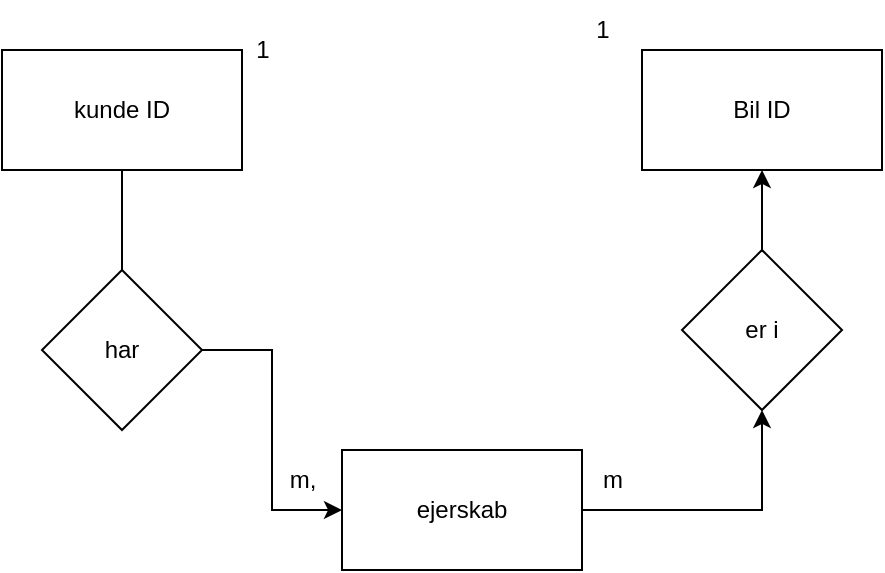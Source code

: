 <mxfile version="21.0.10" type="device"><diagram id="R2lEEEUBdFMjLlhIrx00" name="Page-1"><mxGraphModel dx="921" dy="499" grid="1" gridSize="10" guides="1" tooltips="1" connect="1" arrows="1" fold="1" page="1" pageScale="1" pageWidth="850" pageHeight="1100" math="0" shadow="0" extFonts="Permanent Marker^https://fonts.googleapis.com/css?family=Permanent+Marker"><root><mxCell id="0"/><mxCell id="1" parent="0"/><mxCell id="b88iV0YY-WYZdHsPM9fi-1" value="kunde ID" style="rounded=0;whiteSpace=wrap;html=1;" vertex="1" parent="1"><mxGeometry x="80" y="120" width="120" height="60" as="geometry"/></mxCell><mxCell id="b88iV0YY-WYZdHsPM9fi-2" value="Bil ID" style="rounded=0;whiteSpace=wrap;html=1;" vertex="1" parent="1"><mxGeometry x="400" y="120" width="120" height="60" as="geometry"/></mxCell><mxCell id="b88iV0YY-WYZdHsPM9fi-8" style="edgeStyle=orthogonalEdgeStyle;rounded=0;orthogonalLoop=1;jettySize=auto;html=1;exitX=1;exitY=0.5;exitDx=0;exitDy=0;entryX=0;entryY=0.5;entryDx=0;entryDy=0;" edge="1" parent="1" source="b88iV0YY-WYZdHsPM9fi-3" target="b88iV0YY-WYZdHsPM9fi-5"><mxGeometry relative="1" as="geometry"/></mxCell><mxCell id="b88iV0YY-WYZdHsPM9fi-3" value="har" style="rhombus;whiteSpace=wrap;html=1;" vertex="1" parent="1"><mxGeometry x="100" y="230" width="80" height="80" as="geometry"/></mxCell><mxCell id="b88iV0YY-WYZdHsPM9fi-10" style="edgeStyle=orthogonalEdgeStyle;rounded=0;orthogonalLoop=1;jettySize=auto;html=1;exitX=0.5;exitY=0;exitDx=0;exitDy=0;entryX=0.5;entryY=1;entryDx=0;entryDy=0;" edge="1" parent="1" source="b88iV0YY-WYZdHsPM9fi-4" target="b88iV0YY-WYZdHsPM9fi-2"><mxGeometry relative="1" as="geometry"/></mxCell><mxCell id="b88iV0YY-WYZdHsPM9fi-4" value="er i" style="rhombus;whiteSpace=wrap;html=1;" vertex="1" parent="1"><mxGeometry x="420" y="220" width="80" height="80" as="geometry"/></mxCell><mxCell id="b88iV0YY-WYZdHsPM9fi-9" style="edgeStyle=orthogonalEdgeStyle;rounded=0;orthogonalLoop=1;jettySize=auto;html=1;exitX=1;exitY=0.5;exitDx=0;exitDy=0;entryX=0.5;entryY=1;entryDx=0;entryDy=0;" edge="1" parent="1" source="b88iV0YY-WYZdHsPM9fi-5" target="b88iV0YY-WYZdHsPM9fi-4"><mxGeometry relative="1" as="geometry"/></mxCell><mxCell id="b88iV0YY-WYZdHsPM9fi-5" value="ejerskab" style="rounded=0;whiteSpace=wrap;html=1;" vertex="1" parent="1"><mxGeometry x="250" y="320" width="120" height="60" as="geometry"/></mxCell><mxCell id="b88iV0YY-WYZdHsPM9fi-7" value="" style="endArrow=none;html=1;rounded=0;entryX=0.5;entryY=1;entryDx=0;entryDy=0;" edge="1" parent="1" target="b88iV0YY-WYZdHsPM9fi-1"><mxGeometry width="50" height="50" relative="1" as="geometry"><mxPoint x="140" y="230" as="sourcePoint"/><mxPoint x="190" y="180" as="targetPoint"/></mxGeometry></mxCell><mxCell id="b88iV0YY-WYZdHsPM9fi-11" value="1" style="text;html=1;align=center;verticalAlign=middle;resizable=0;points=[];autosize=1;strokeColor=none;fillColor=none;" vertex="1" parent="1"><mxGeometry x="195" y="105" width="30" height="30" as="geometry"/></mxCell><mxCell id="b88iV0YY-WYZdHsPM9fi-12" value="1" style="text;html=1;align=center;verticalAlign=middle;resizable=0;points=[];autosize=1;strokeColor=none;fillColor=none;" vertex="1" parent="1"><mxGeometry x="365" y="95" width="30" height="30" as="geometry"/></mxCell><mxCell id="b88iV0YY-WYZdHsPM9fi-13" value="m," style="text;html=1;align=center;verticalAlign=middle;resizable=0;points=[];autosize=1;strokeColor=none;fillColor=none;" vertex="1" parent="1"><mxGeometry x="210" y="320" width="40" height="30" as="geometry"/></mxCell><mxCell id="b88iV0YY-WYZdHsPM9fi-14" value="m" style="text;html=1;align=center;verticalAlign=middle;resizable=0;points=[];autosize=1;strokeColor=none;fillColor=none;" vertex="1" parent="1"><mxGeometry x="370" y="320" width="30" height="30" as="geometry"/></mxCell></root></mxGraphModel></diagram></mxfile>